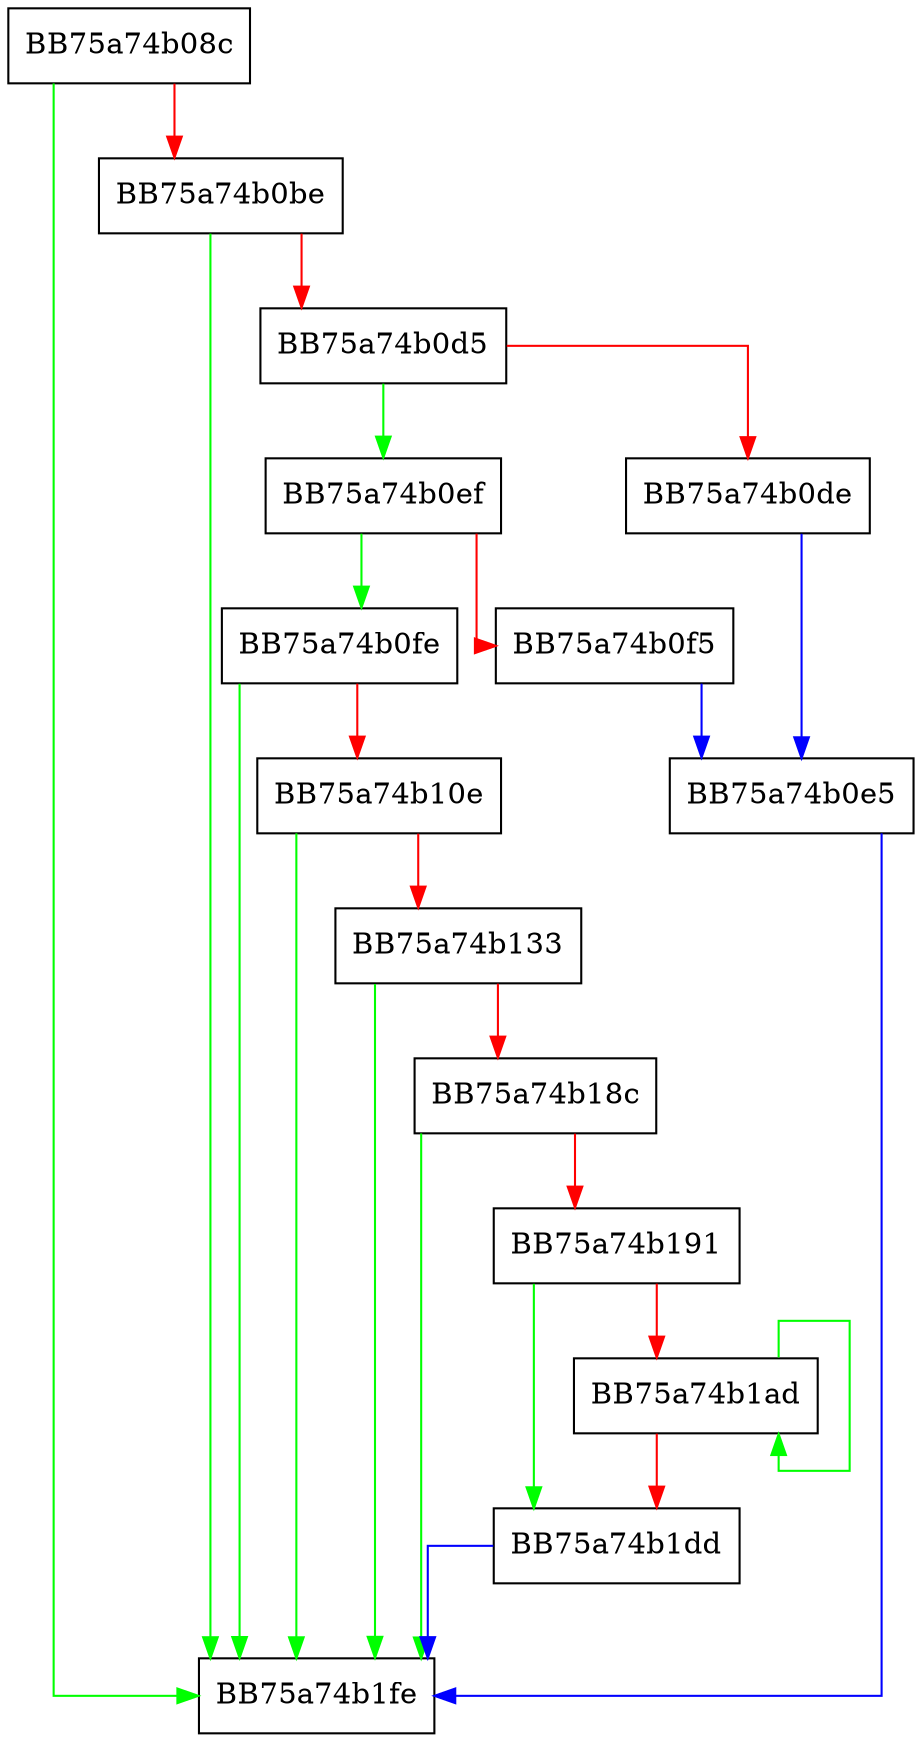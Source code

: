 digraph sqlite3AlterBeginAddColumn {
  node [shape="box"];
  graph [splines=ortho];
  BB75a74b08c -> BB75a74b1fe [color="green"];
  BB75a74b08c -> BB75a74b0be [color="red"];
  BB75a74b0be -> BB75a74b1fe [color="green"];
  BB75a74b0be -> BB75a74b0d5 [color="red"];
  BB75a74b0d5 -> BB75a74b0ef [color="green"];
  BB75a74b0d5 -> BB75a74b0de [color="red"];
  BB75a74b0de -> BB75a74b0e5 [color="blue"];
  BB75a74b0e5 -> BB75a74b1fe [color="blue"];
  BB75a74b0ef -> BB75a74b0fe [color="green"];
  BB75a74b0ef -> BB75a74b0f5 [color="red"];
  BB75a74b0f5 -> BB75a74b0e5 [color="blue"];
  BB75a74b0fe -> BB75a74b1fe [color="green"];
  BB75a74b0fe -> BB75a74b10e [color="red"];
  BB75a74b10e -> BB75a74b1fe [color="green"];
  BB75a74b10e -> BB75a74b133 [color="red"];
  BB75a74b133 -> BB75a74b1fe [color="green"];
  BB75a74b133 -> BB75a74b18c [color="red"];
  BB75a74b18c -> BB75a74b1fe [color="green"];
  BB75a74b18c -> BB75a74b191 [color="red"];
  BB75a74b191 -> BB75a74b1dd [color="green"];
  BB75a74b191 -> BB75a74b1ad [color="red"];
  BB75a74b1ad -> BB75a74b1ad [color="green"];
  BB75a74b1ad -> BB75a74b1dd [color="red"];
  BB75a74b1dd -> BB75a74b1fe [color="blue"];
}